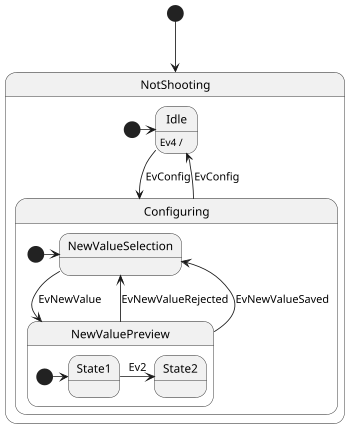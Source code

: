 @startuml PlantEx1
' from https://plantuml.com/state-diagram
scale 350 width
[*] --> NotShooting

state NotShooting {
  [*] -> Idle
  Idle --> Configuring : EvConfig
  Configuring --> Idle : EvConfig
}

state Configuring {
  [*] -> NewValueSelection
  NewValueSelection --> NewValuePreview : EvNewValue
  NewValuePreview --> NewValueSelection : EvNewValueRejected
  NewValuePreview --> NewValueSelection : EvNewValueSaved

  state NewValuePreview {
    [*] -> State1
    State1 -> State2 : Ev2
  }
}

' Test below event consume for https://github.com/StateSmith/StateSmith/issues/355
Idle: Ev4 /

' The below is meant to test https://github.com/StateSmith/StateSmith/issues/337
/'! $CONFIG : toml
[RenderConfig.JavaScript]
ClassCode = "blah blah"
ExtendsSuperClass = "SomeUserClass"
UseExportOnClass = true
'/

@enduml
